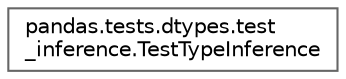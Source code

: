 digraph "Graphical Class Hierarchy"
{
 // LATEX_PDF_SIZE
  bgcolor="transparent";
  edge [fontname=Helvetica,fontsize=10,labelfontname=Helvetica,labelfontsize=10];
  node [fontname=Helvetica,fontsize=10,shape=box,height=0.2,width=0.4];
  rankdir="LR";
  Node0 [id="Node000000",label="pandas.tests.dtypes.test\l_inference.TestTypeInference",height=0.2,width=0.4,color="grey40", fillcolor="white", style="filled",URL="$d6/dba/classpandas_1_1tests_1_1dtypes_1_1test__inference_1_1TestTypeInference.html",tooltip=" "];
}
